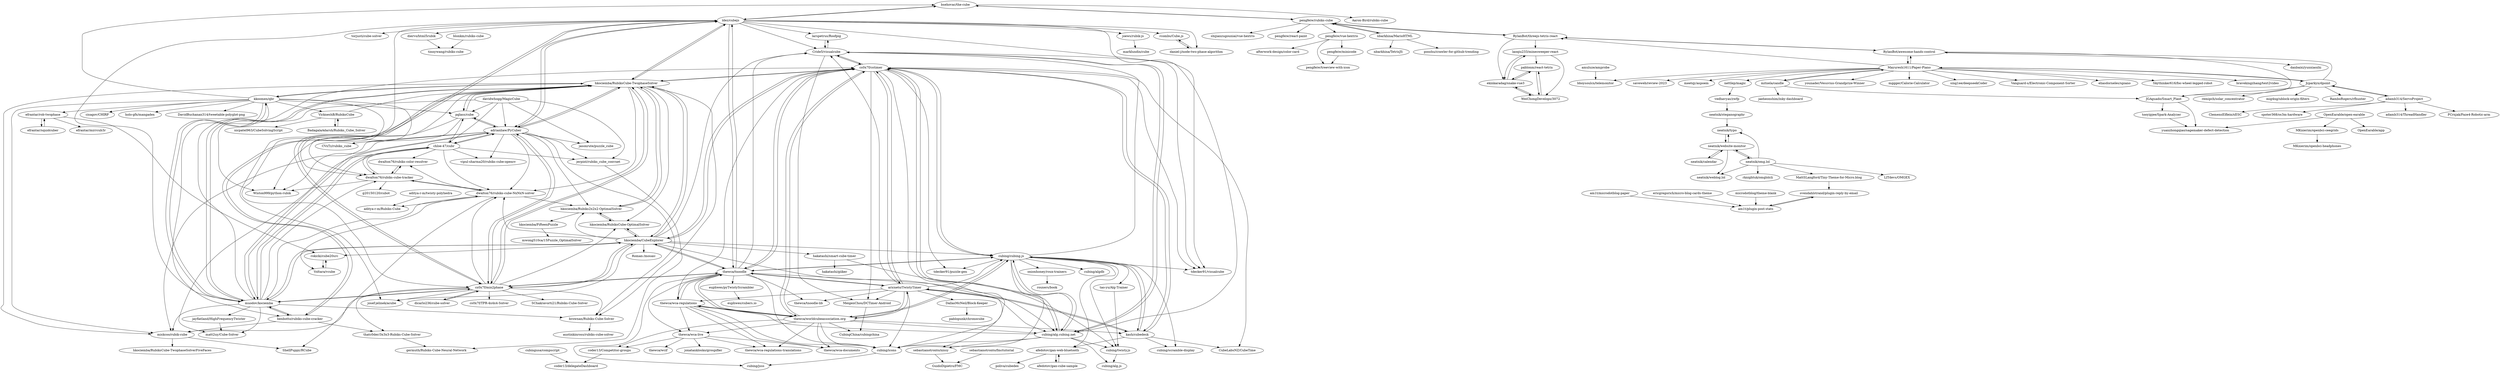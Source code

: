 digraph G {
"bsehovac/the-cube" -> "ldez/cubejs"
"bsehovac/the-cube" -> "pengfeiw/rubiks-cube"
"bsehovac/the-cube" -> "Aaron-Bird/rubiks-cube"
"thewca/wca-live" -> "jonatanklosko/groupifier"
"thewca/wca-live" -> "thewca/wca-documents"
"thewca/wca-live" -> "thewca/wca-regulations-translations"
"thewca/wca-live" -> "thewca/wcif"
"thewca/wca-live" -> "coder13/Competitor-groups"
"larspetrus/Roofpig" -> "Cride5/visualcube"
"adrianliaw/PyCuber" -> "chloe-47/cubr"
"adrianliaw/PyCuber" -> "pglass/cube"
"adrianliaw/PyCuber" -> "muodov/kociemba"
"adrianliaw/PyCuber" -> "CVxTz/rubiks_cube"
"adrianliaw/PyCuber" -> "brownan/Rubiks-Cube-Solver"
"adrianliaw/PyCuber" -> "hkociemba/RubiksCube-TwophaseSolver"
"adrianliaw/PyCuber" -> "jerpint/rubiks_cube_convnet"
"adrianliaw/PyCuber" -> "Wiston999/python-rubik"
"adrianliaw/PyCuber" -> "dwalton76/rubiks-cube-NxNxN-solver"
"adrianliaw/PyCuber" -> "cs0x7f/min2phase"
"adrianliaw/PyCuber" -> "miskcoo/rubik-cube"
"adrianliaw/PyCuber" -> "hkociemba/Rubiks2x2x2-OptimalSolver"
"adrianliaw/PyCuber" -> "ldez/cubejs"
"adrianliaw/PyCuber" -> "vipul-sharma20/rubiks-cube-opencv"
"adrianliaw/PyCuber" -> "jasonrute/puzzle_cube"
"microdotblog/theme-blank" -> "am1t/plugin-post-stats"
"hkociemba/CubeExplorer" -> "hkociemba/RubiksCube-TwophaseSolver"
"hkociemba/CubeExplorer" -> "hkociemba/Rubiks2x2x2-OptimalSolver"
"hkociemba/CubeExplorer" -> "hkociemba/RubiksCube-OptimalSolver"
"hkociemba/CubeExplorer" -> "cs0x7f/min2phase"
"hkociemba/CubeExplorer" -> "sebastianotronto/nissy"
"hkociemba/CubeExplorer" -> "thewca/tnoodle"
"hkociemba/CubeExplorer" -> "Cride5/visualcube"
"hkociemba/CubeExplorer" -> "cs0x7f/cstimer"
"hkociemba/CubeExplorer" -> "muodov/kociemba"
"hkociemba/CubeExplorer" -> "dwalton76/rubiks-cube-NxNxN-solver"
"hkociemba/CubeExplorer" -> "Roman-/mosaic"
"hkociemba/CubeExplorer" -> "rokicki/cube20src"
"hkociemba/CubeExplorer" -> "hakatashi/smart-cube-timer"
"hkociemba/CubeExplorer" -> "josef-jelinek/acube"
"hkociemba/CubeExplorer" -> "cubing/cubing.js"
"vedhavyas/zwfp" -> "neatnik/steganographr"
"cubing/cubing.js" -> "cs0x7f/cstimer"
"cubing/cubing.js" -> "kash/cubedesk"
"cubing/cubing.js" -> "cubing/alg.cubing.net"
"cubing/cubing.js" -> "tdecker91/visualcube"
"cubing/cubing.js" -> "cubing/scramble-display"
"cubing/cubing.js" -> "thewca/tnoodle"
"cubing/cubing.js" -> "thewca/worldcubeassociation.org"
"cubing/cubing.js" -> "cubing/twisty.js"
"cubing/cubing.js" -> "cubing/icons"
"cubing/cubing.js" -> "tdecker91/puzzle-gen"
"cubing/cubing.js" -> "Cride5/visualcube"
"cubing/cubing.js" -> "tao-yu/Alg-Trainer"
"cubing/cubing.js" -> "cubing/algdb"
"cubing/cubing.js" -> "afedotov/gan-web-bluetooth"
"cubing/cubing.js" -> "onionhoney/roux-trainers"
"Voltara/vcube" -> "rokicki/cube20src"
"dicarlo236/cube-solver" -> "cs0x7f/min2phase"
"ldez/cubejs" -> "Cride5/visualcube"
"ldez/cubejs" -> "hkociemba/RubiksCube-TwophaseSolver"
"ldez/cubejs" -> "joews/rubik-js"
"ldez/cubejs" -> "cs0x7f/min2phase"
"ldez/cubejs" -> "bsehovac/the-cube"
"ldez/cubejs" -> "daniel-j/node-two-phase-algorithm"
"ldez/cubejs" -> "adrianliaw/PyCuber"
"ldez/cubejs" -> "torjusti/cube-solver"
"ldez/cubejs" -> "tdecker91/visualcube"
"ldez/cubejs" -> "diervo/html5rubik"
"ldez/cubejs" -> "larspetrus/Roofpig"
"ldez/cubejs" -> "rcombs/Cube.js"
"ldez/cubejs" -> "thewca/tnoodle"
"ldez/cubejs" -> "josef-jelinek/acube"
"ldez/cubejs" -> "cubing/alg.cubing.net"
"joews/rubik-js" -> "marklundin/cube"
"jerpint/rubiks_cube_convnet" -> "germuth/Rubiks-Cube-Neural-Network"
"brownan/Rubiks-Cube-Solver" -> "austinkinross/rubiks-cube-solver"
"hakatashi/smart-cube-timer" -> "hakatashi/giiker"
"hakatashi/smart-cube-timer" -> "cubing/twisty.js"
"hkociemba/FifteenPuzzle" -> "mwong510ca/15Puzzle_OptimalSolver"
"tao-yu/Alg-Trainer" -> "cubing/twisty.js"
"efrantar/rob-twophase" -> "efrantar/squidcuber"
"efrantar/rob-twophase" -> "efrantar/mirrcub3r"
"efrantar/rob-twophase" -> "rokicki/cube20src"
"aditya-r-m/twisty-polyhedra" -> "aditya-r-m/Rubiks-Cube"
"VickneshB/RubiksCube" -> "BadagalaAdarsh/Rubiks_Cube_Solver"
"VickneshB/RubiksCube" -> "nicpatel963/CubeSolvingScript"
"VickneshB/RubiksCube" -> "hkociemba/RubiksCube-TwophaseSolver"
"neatnik/omg.lol" -> "neatnik/weblog.lol"
"neatnik/omg.lol" -> "LITdevs/OMGEX"
"neatnik/omg.lol" -> "neatnik/website-monitor"
"neatnik/omg.lol" -> "neatnik/typo"
"neatnik/omg.lol" -> "rknightuk/omglolcli"
"neatnik/omg.lol" -> "MattSLangford/Tiny-Theme-for-Micro.blog"
"pglass/cube" -> "adrianliaw/PyCuber"
"pglass/cube" -> "Wiston999/python-rubik"
"pglass/cube" -> "CVxTz/rubiks_cube"
"pglass/cube" -> "hkociemba/RubiksCube-TwophaseSolver"
"thewca/wca-regulations" -> "thewca/wca-documents"
"thewca/wca-regulations" -> "thewca/worldcubeassociation.org"
"thewca/wca-regulations" -> "thewca/tnoodle"
"thewca/wca-regulations" -> "thewca/wca-regulations-translations"
"thewca/wca-regulations" -> "thewca/wca-live"
"thewca/wca-regulations" -> "cubing/icons"
"cubing/twisty.js" -> "cubing/alg.js"
"rcombs/Cube.js" -> "daniel-j/node-two-phase-algorithm"
"neatnik/steganographr" -> "neatnik/typo"
"nbarkhina/MarioHTML" -> "poozhu/crawler-for-github-trending" ["e"=1]
"nbarkhina/MarioHTML" -> "nbarkhina/TetrisJS"
"nbarkhina/MarioHTML" -> "pengfeiw/rubiks-cube"
"sebastianotronto/nissy" -> "GuidoDipietro/FMC"
"efrantar/squidcuber" -> "efrantar/rob-twophase"
"sebastianotronto/fmctutorial" -> "GuidoDipietro/FMC"
"onionhoney/roux-trainers" -> "rouxers/book"
"thewca/worldcubeassociation.org" -> "thewca/tnoodle"
"thewca/worldcubeassociation.org" -> "thewca/wca-regulations"
"thewca/worldcubeassociation.org" -> "cs0x7f/cstimer"
"thewca/worldcubeassociation.org" -> "thewca/wca-live"
"thewca/worldcubeassociation.org" -> "cubing/cubing.js"
"thewca/worldcubeassociation.org" -> "cubing/icons"
"thewca/worldcubeassociation.org" -> "thewca/wca-regulations-translations"
"thewca/worldcubeassociation.org" -> "thewca/wca-documents"
"thewca/worldcubeassociation.org" -> "kash/cubedesk"
"thewca/worldcubeassociation.org" -> "cubing/alg.cubing.net"
"thewca/worldcubeassociation.org" -> "aricneto/TwistyTimer"
"thewca/worldcubeassociation.org" -> "CubingChina/cubingchina"
"thewca/worldcubeassociation.org" -> "coder13/Competitor-groups"
"neatnik/calendar" -> "neatnik/website-monitor"
"adamb314/ServoProject" -> "adamb314/ThreadHandler"
"adamb314/ServoProject" -> "PCrnjak/Faze4-Robotic-arm" ["e"=1]
"adamb314/ServoProject" -> "ClemensElflein/xESC" ["e"=1]
"adamb314/ServoProject" -> "Jcparkyn/dpoint"
"adamb314/ServoProject" -> "spoter368/os3m-hardware" ["e"=1]
"muodov/kociemba" -> "hkociemba/RubiksCube-TwophaseSolver"
"muodov/kociemba" -> "cs0x7f/min2phase"
"muodov/kociemba" -> "adrianliaw/PyCuber"
"muodov/kociemba" -> "chloe-47/cubr"
"muodov/kociemba" -> "miskcoo/rubik-cube"
"muodov/kociemba" -> "dwalton76/rubiks-cube-tracker"
"muodov/kociemba" -> "hkociemba/CubeExplorer"
"muodov/kociemba" -> "benbotto/rubiks-cube-cracker"
"muodov/kociemba" -> "kkoomen/qbr"
"muodov/kociemba" -> "dwalton76/rubiks-cube-NxNxN-solver"
"muodov/kociemba" -> "brownan/Rubiks-Cube-Solver"
"muodov/kociemba" -> "ldez/cubejs"
"muodov/kociemba" -> "cs0x7f/cstimer"
"muodov/kociemba" -> "jayflatland/HighFrequencyTwister"
"muodov/kociemba" -> "matt2uy/Cube-Solver"
"Cride5/visualcube" -> "tdecker91/visualcube"
"Cride5/visualcube" -> "larspetrus/Roofpig"
"Cride5/visualcube" -> "cubing/alg.cubing.net"
"Cride5/visualcube" -> "cs0x7f/cstimer"
"Cride5/visualcube" -> "MeigenChou/DCTimer-Android"
"blonkm/rubiks-cube" -> "tinnywang/rubiks-cube"
"kash/cubedesk" -> "cubing/cubing.js"
"kash/cubedesk" -> "cs0x7f/cstimer"
"kash/cubedesk" -> "aricneto/TwistyTimer"
"kash/cubedesk" -> "cubing/scramble-display"
"kash/cubedesk" -> "CubeLabsNZ/CubeTime"
"kash/cubedesk" -> "afedotov/gan-web-bluetooth"
"cubing/alg.cubing.net" -> "cubing/cubing.js"
"cubing/alg.cubing.net" -> "Cride5/visualcube"
"cubing/alg.cubing.net" -> "cubing/twisty.js"
"cubing/alg.cubing.net" -> "cubing/alg.js"
"cubing/alg.cubing.net" -> "cs0x7f/cstimer"
"cubing/alg.cubing.net" -> "sebastianotronto/nissy"
"cubing/alg.cubing.net" -> "cubing/icons"
"cubing/alg.cubing.net" -> "thewca/wca-regulations"
"MKnierim/openbci-ceegrids" -> "MKnierim/openbci-headphones"
"BadagalaAdarsh/Rubiks_Cube_Solver" -> "VickneshB/RubiksCube"
"cubing/icons" -> "cubing/jsss"
"pengfeiw/rubiks-cube" -> "bsehovac/the-cube"
"pengfeiw/rubiks-cube" -> "RylanBot/threejs-tetris-react"
"pengfeiw/rubiks-cube" -> "shijianzugouniai/vue-hextris"
"pengfeiw/rubiks-cube" -> "nbarkhina/MarioHTML"
"pengfeiw/rubiks-cube" -> "pengfeiw/react-paint" ["e"=1]
"pengfeiw/rubiks-cube" -> "pengfeiw/vue-hextris"
"OpenEarable/open-earable" -> "OpenEarable/app"
"OpenEarable/open-earable" -> "yuanzhongqiao/sagemaker-defect-detection"
"OpenEarable/open-earable" -> "MKnierim/openbci-ceegrids"
"MeigenChou/DCTimer-Android" -> "CubingChina/cubingchina"
"svendahlstrand/plugin-reply-by-email" -> "am1t/plugin-post-stats"
"am1t/plugin-post-stats" -> "svendahlstrand/plugin-reply-by-email"
"am1t/microdotblog-paper" -> "am1t/plugin-post-stats"
"JGAguado/Smart_Plant" -> "yuanzhongqiao/sagemaker-defect-detection"
"JGAguado/Smart_Plant" -> "tooyipjee/Spark-Analyzer"
"neatnik/typo" -> "neatnik/website-monitor"
"diervo/html5rubik" -> "tinnywang/rubiks-cube"
"cs0x7f/min2phase" -> "hkociemba/RubiksCube-TwophaseSolver"
"cs0x7f/min2phase" -> "hkociemba/CubeExplorer"
"cs0x7f/min2phase" -> "muodov/kociemba"
"cs0x7f/min2phase" -> "cs0x7f/TPR-4x4x4-Solver"
"cs0x7f/min2phase" -> "dicarlo236/cube-solver"
"cs0x7f/min2phase" -> "ldez/cubejs"
"cs0x7f/min2phase" -> "miskcoo/rubik-cube"
"cs0x7f/min2phase" -> "thewca/tnoodle"
"cs0x7f/min2phase" -> "brownan/Rubiks-Cube-Solver"
"cs0x7f/min2phase" -> "dwalton76/rubiks-cube-NxNxN-solver"
"cs0x7f/min2phase" -> "adrianliaw/PyCuber"
"cs0x7f/min2phase" -> "thatc0der/3x3x3-Rubiks-Cube-Solver"
"cs0x7f/min2phase" -> "josef-jelinek/acube"
"cs0x7f/min2phase" -> "hkociemba/RubiksCube-OptimalSolver"
"cs0x7f/min2phase" -> "SChakravorti21/Rubiks-Cube-Solver"
"benbotto/rubiks-cube-cracker" -> "miskcoo/rubik-cube"
"benbotto/rubiks-cube-cracker" -> "thatc0der/3x3x3-Rubiks-Cube-Solver"
"benbotto/rubiks-cube-cracker" -> "muodov/kociemba"
"benbotto/rubiks-cube-cracker" -> "hkociemba/RubiksCube-TwophaseSolver"
"hkociemba/RubiksCube-OptimalSolver" -> "hkociemba/Rubiks2x2x2-OptimalSolver"
"hkociemba/RubiksCube-OptimalSolver" -> "hkociemba/CubeExplorer"
"pengfeiw/minicode" -> "pengfeiw/treeview-with-icon"
"pengfeiw/vue-hextris" -> "pengfeiw/treeview-with-icon"
"pengfeiw/vue-hextris" -> "pengfeiw/minicode"
"pengfeiw/vue-hextris" -> "afterwork-design/color-card"
"coder13/Competitor-groups" -> "coder13/delegateDashboard"
"kkoomen/qbr" -> "hkociemba/RubiksCube-TwophaseSolver"
"kkoomen/qbr" -> "muodov/kociemba"
"kkoomen/qbr" -> "dwalton76/rubiks-cube-tracker"
"kkoomen/qbr" -> "VickneshB/RubiksCube"
"kkoomen/qbr" -> "cisagov/CHIRP" ["e"=1]
"kkoomen/qbr" -> "holo-gfx/mangadex" ["e"=1]
"kkoomen/qbr" -> "cs0x7f/min2phase"
"kkoomen/qbr" -> "benbotto/rubiks-cube-cracker"
"kkoomen/qbr" -> "miskcoo/rubik-cube"
"kkoomen/qbr" -> "bsehovac/the-cube"
"kkoomen/qbr" -> "efrantar/rob-twophase"
"kkoomen/qbr" -> "DavidBuchanan314/tweetable-polyglot-png" ["e"=1]
"kkoomen/qbr" -> "pglass/cube"
"neatnik/website-monitor" -> "neatnik/typo"
"neatnik/website-monitor" -> "neatnik/omg.lol"
"neatnik/website-monitor" -> "neatnik/weblog.lol"
"neatnik/website-monitor" -> "neatnik/calendar"
"cs0x7f/cstimer" -> "thewca/tnoodle"
"cs0x7f/cstimer" -> "cubing/cubing.js"
"cs0x7f/cstimer" -> "thewca/worldcubeassociation.org"
"cs0x7f/cstimer" -> "kash/cubedesk"
"cs0x7f/cstimer" -> "Cride5/visualcube"
"cs0x7f/cstimer" -> "cubing/alg.cubing.net"
"cs0x7f/cstimer" -> "aricneto/TwistyTimer"
"cs0x7f/cstimer" -> "MeigenChou/DCTimer-Android"
"cs0x7f/cstimer" -> "hkociemba/RubiksCube-TwophaseSolver"
"cs0x7f/cstimer" -> "hkociemba/CubeExplorer"
"cs0x7f/cstimer" -> "thewca/wca-regulations"
"cs0x7f/cstimer" -> "tdecker91/puzzle-gen"
"cs0x7f/cstimer" -> "tdecker91/visualcube"
"cs0x7f/cstimer" -> "CubeLabsNZ/CubeTime"
"cs0x7f/cstimer" -> "cubing/icons"
"ericgregorich/micro-blog-cards-theme" -> "am1t/plugin-post-stats"
"nettlep/magic" -> "vedhavyas/zwfp"
"aricneto/TwistyTimer" -> "thewca/tnoodle"
"aricneto/TwistyTimer" -> "kash/cubedesk"
"aricneto/TwistyTimer" -> "cs0x7f/cstimer"
"aricneto/TwistyTimer" -> "Cride5/visualcube"
"aricneto/TwistyTimer" -> "MeigenChou/DCTimer-Android"
"aricneto/TwistyTimer" -> "cubing/alg.cubing.net"
"aricneto/TwistyTimer" -> "thewca/wca-regulations"
"aricneto/TwistyTimer" -> "thewca/worldcubeassociation.org"
"aricneto/TwistyTimer" -> "cubing/cubing.js"
"aricneto/TwistyTimer" -> "cubing/icons"
"aricneto/TwistyTimer" -> "DallasMcNeil/Block-Keeper"
"aricneto/TwistyTimer" -> "thewca/tnoodle-lib"
"cubingusa/compscript" -> "coder13/delegateDashboard"
"davidwhogg/MagicCube" -> "jerpint/rubiks_cube_convnet"
"davidwhogg/MagicCube" -> "pglass/cube"
"davidwhogg/MagicCube" -> "jasonrute/puzzle_cube"
"davidwhogg/MagicCube" -> "adrianliaw/PyCuber"
"davidwhogg/MagicCube" -> "Wiston999/python-rubik"
"davidwhogg/MagicCube" -> "chloe-47/cubr"
"MattSLangford/Tiny-Theme-for-Micro.blog" -> "svendahlstrand/plugin-reply-by-email"
"Jcparkyn/dpoint" -> "adamb314/ServoProject"
"Jcparkyn/dpoint" -> "JGAguado/Smart_Plant"
"Jcparkyn/dpoint" -> "Mayuresh1611/Paper-Piano"
"Jcparkyn/dpoint" -> "remipch/solar_concentrator"
"Jcparkyn/dpoint" -> "RylanBot/awesome-hands-control"
"Jcparkyn/dpoint" -> "mig4ng/ublock-origin-filters"
"Jcparkyn/dpoint" -> "RamboRogers/rfhunter" ["e"=1]
"thewca/tnoodle" -> "thewca/worldcubeassociation.org"
"thewca/tnoodle" -> "thewca/wca-regulations"
"thewca/tnoodle" -> "cs0x7f/cstimer"
"thewca/tnoodle" -> "cubing/cubing.js"
"thewca/tnoodle" -> "aricneto/TwistyTimer"
"thewca/tnoodle" -> "thewca/tnoodle-lib"
"thewca/tnoodle" -> "thewca/wca-live"
"thewca/tnoodle" -> "hkociemba/CubeExplorer"
"thewca/tnoodle" -> "cs0x7f/min2phase"
"thewca/tnoodle" -> "Cride5/visualcube"
"thewca/tnoodle" -> "cubing/icons"
"thewca/tnoodle" -> "cubing/alg.cubing.net"
"thewca/tnoodle" -> "cubing/jsss"
"thewca/tnoodle" -> "euphwes/pyTwistyScrambler"
"thewca/tnoodle" -> "ldez/cubejs"
"pablonm/react-tetris" -> "ekinkaradag/snake-vue3"
"pablonm/react-tetris" -> "WeiChongDevelops/3072"
"WeiChongDevelops/3072" -> "ekinkaradag/snake-vue3"
"WeiChongDevelops/3072" -> "pablonm/react-tetris"
"tooyipjee/Spark-Analyzer" -> "yuanzhongqiao/sagemaker-defect-detection"
"afedotov/gan-web-bluetooth" -> "afedotov/gan-cube-sample"
"afedotov/gan-web-bluetooth" -> "poliva/cubedex"
"laoqiu233/minesweeper-react" -> "ekinkaradag/snake-vue3"
"laoqiu233/minesweeper-react" -> "WeiChongDevelops/3072"
"laoqiu233/minesweeper-react" -> "pablonm/react-tetris"
"ekinkaradag/snake-vue3" -> "WeiChongDevelops/3072"
"ekinkaradag/snake-vue3" -> "laoqiu233/minesweeper-react"
"ekinkaradag/snake-vue3" -> "pablonm/react-tetris"
"Mayuresh1611/Paper-Piano" -> "RylanBot/awesome-hands-control"
"Mayuresh1611/Paper-Piano" -> "younader/Vesuvius-Grandprize-Winner" ["e"=1]
"Mayuresh1611/Paper-Piano" -> "mggger/Calorie-Calculator"
"Mayuresh1611/Paper-Piano" -> "mitxela/candle"
"Mayuresh1611/Paper-Piano" -> "sing1ee/deepseekCoder" ["e"=1]
"Mayuresh1611/Paper-Piano" -> "Jcparkyn/dpoint"
"Mayuresh1611/Paper-Piano" -> "Vanguard-s/Electronic-Component-Sorter" ["e"=1]
"Mayuresh1611/Paper-Piano" -> "RylanBot/threejs-tetris-react"
"Mayuresh1611/Paper-Piano" -> "eliasdorneles/upiano" ["e"=1]
"Mayuresh1611/Paper-Piano" -> "Skythinker616/foc-wheel-legged-robot" ["e"=1]
"Mayuresh1611/Paper-Piano" -> "bravekingzhang/text2video" ["e"=1]
"Mayuresh1611/Paper-Piano" -> "bboysoulcn/telemonitor"
"Mayuresh1611/Paper-Piano" -> "saveweb/review-2023" ["e"=1]
"Mayuresh1611/Paper-Piano" -> "nettlep/magic"
"Mayuresh1611/Paper-Piano" -> "meetqy/aspoem" ["e"=1]
"jayflatland/HighFrequencyTwister" -> "matt2uy/Cube-Solver"
"amuluze/amprobe" -> "bboysoulcn/telemonitor"
"mitxela/candle" -> "Mayuresh1611/Paper-Piano"
"mitxela/candle" -> "jaeheonshim/inky-dashboard" ["e"=1]
"mitxela/candle" -> "JGAguado/Smart_Plant"
"RylanBot/threejs-tetris-react" -> "RylanBot/awesome-hands-control"
"RylanBot/threejs-tetris-react" -> "ekinkaradag/snake-vue3"
"RylanBot/threejs-tetris-react" -> "laoqiu233/minesweeper-react"
"RylanBot/threejs-tetris-react" -> "pengfeiw/rubiks-cube"
"RylanBot/awesome-hands-control" -> "RylanBot/threejs-tetris-react"
"RylanBot/awesome-hands-control" -> "Mayuresh1611/Paper-Piano"
"RylanBot/awesome-hands-control" -> "JGAguado/Smart_Plant"
"RylanBot/awesome-hands-control" -> "danbaixi/yunxiaozhi" ["e"=1]
"miskcoo/rubik-cube" -> "hkociemba/RubiksCube-TwophaseSolverFiveFaces"
"miskcoo/rubik-cube" -> "ShellPuppy/RCube"
"afedotov/gan-cube-sample" -> "afedotov/gan-web-bluetooth"
"dwalton76/rubiks-color-resolver" -> "dwalton76/rubiks-cube-tracker"
"rokicki/cube20src" -> "Voltara/vcube"
"hkociemba/RubiksCube-TwophaseSolver" -> "muodov/kociemba"
"hkociemba/RubiksCube-TwophaseSolver" -> "hkociemba/CubeExplorer"
"hkociemba/RubiksCube-TwophaseSolver" -> "hkociemba/Rubiks2x2x2-OptimalSolver"
"hkociemba/RubiksCube-TwophaseSolver" -> "cs0x7f/min2phase"
"hkociemba/RubiksCube-TwophaseSolver" -> "hkociemba/RubiksCube-OptimalSolver"
"hkociemba/RubiksCube-TwophaseSolver" -> "adrianliaw/PyCuber"
"hkociemba/RubiksCube-TwophaseSolver" -> "ldez/cubejs"
"hkociemba/RubiksCube-TwophaseSolver" -> "dwalton76/rubiks-cube-NxNxN-solver"
"hkociemba/RubiksCube-TwophaseSolver" -> "pglass/cube"
"hkociemba/RubiksCube-TwophaseSolver" -> "kkoomen/qbr"
"hkociemba/RubiksCube-TwophaseSolver" -> "cs0x7f/cstimer"
"hkociemba/RubiksCube-TwophaseSolver" -> "dwalton76/rubiks-cube-tracker"
"hkociemba/RubiksCube-TwophaseSolver" -> "brownan/Rubiks-Cube-Solver"
"hkociemba/RubiksCube-TwophaseSolver" -> "benbotto/rubiks-cube-cracker"
"hkociemba/RubiksCube-TwophaseSolver" -> "miskcoo/rubik-cube"
"dwalton76/rubiks-cube-tracker" -> "dwalton76/rubiks-color-resolver"
"dwalton76/rubiks-cube-tracker" -> "dwalton76/rubiks-cube-NxNxN-solver"
"dwalton76/rubiks-cube-tracker" -> "g20150120/cubot"
"dwalton76/rubiks-cube-tracker" -> "Wiston999/python-rubik"
"dwalton76/rubiks-cube-tracker" -> "chloe-47/cubr"
"DallasMcNeil/Block-Keeper" -> "pablopunk/chronocube"
"daniel-j/node-two-phase-algorithm" -> "rcombs/Cube.js"
"euphwes/pyTwistyScrambler" -> "euphwes/cubers.io"
"dwalton76/rubiks-cube-NxNxN-solver" -> "dwalton76/rubiks-color-resolver"
"dwalton76/rubiks-cube-NxNxN-solver" -> "dwalton76/rubiks-cube-tracker"
"dwalton76/rubiks-cube-NxNxN-solver" -> "ShellPuppy/RCube"
"dwalton76/rubiks-cube-NxNxN-solver" -> "aditya-r-m/Rubiks-Cube"
"dwalton76/rubiks-cube-NxNxN-solver" -> "hkociemba/Rubiks2x2x2-OptimalSolver"
"dwalton76/rubiks-cube-NxNxN-solver" -> "Voltara/vcube"
"chloe-47/cubr" -> "adrianliaw/PyCuber"
"chloe-47/cubr" -> "dwalton76/rubiks-cube-tracker"
"chloe-47/cubr" -> "muodov/kociemba"
"chloe-47/cubr" -> "matt2uy/Cube-Solver"
"chloe-47/cubr" -> "dwalton76/rubiks-color-resolver"
"chloe-47/cubr" -> "jerpint/rubiks_cube_convnet"
"chloe-47/cubr" -> "pglass/cube"
"chloe-47/cubr" -> "vipul-sharma20/rubiks-cube-opencv"
"chloe-47/cubr" -> "dwalton76/rubiks-cube-NxNxN-solver"
"thatc0der/3x3x3-Rubiks-Cube-Solver" -> "germuth/Rubiks-Cube-Neural-Network"
"hkociemba/Rubiks2x2x2-OptimalSolver" -> "hkociemba/RubiksCube-OptimalSolver"
"hkociemba/Rubiks2x2x2-OptimalSolver" -> "hkociemba/FifteenPuzzle"
"hkociemba/Rubiks2x2x2-OptimalSolver" -> "hkociemba/RubiksCube-TwophaseSolver"
"bsehovac/the-cube" ["l"="41.348,6.014"]
"ldez/cubejs" ["l"="41.249,6.032"]
"pengfeiw/rubiks-cube" ["l"="41.463,6.015"]
"Aaron-Bird/rubiks-cube" ["l"="41.385,6.015"]
"thewca/wca-live" ["l"="41.118,6.065"]
"jonatanklosko/groupifier" ["l"="41.09,6.055"]
"thewca/wca-documents" ["l"="41.124,6.082"]
"thewca/wca-regulations-translations" ["l"="41.13,6.07"]
"thewca/wcif" ["l"="41.089,6.069"]
"coder13/Competitor-groups" ["l"="41.104,6.084"]
"larspetrus/Roofpig" ["l"="41.25,6.072"]
"Cride5/visualcube" ["l"="41.213,6.072"]
"adrianliaw/PyCuber" ["l"="41.201,5.962"]
"chloe-47/cubr" ["l"="41.204,5.932"]
"pglass/cube" ["l"="41.185,5.953"]
"muodov/kociemba" ["l"="41.225,5.976"]
"CVxTz/rubiks_cube" ["l"="41.161,5.949"]
"brownan/Rubiks-Cube-Solver" ["l"="41.216,5.956"]
"hkociemba/RubiksCube-TwophaseSolver" ["l"="41.209,5.993"]
"jerpint/rubiks_cube_convnet" ["l"="41.196,5.898"]
"Wiston999/python-rubik" ["l"="41.181,5.934"]
"dwalton76/rubiks-cube-NxNxN-solver" ["l"="41.23,5.956"]
"cs0x7f/min2phase" ["l"="41.232,6.001"]
"miskcoo/rubik-cube" ["l"="41.245,5.953"]
"hkociemba/Rubiks2x2x2-OptimalSolver" ["l"="41.182,5.986"]
"vipul-sharma20/rubiks-cube-opencv" ["l"="41.189,5.919"]
"jasonrute/puzzle_cube" ["l"="41.145,5.922"]
"microdotblog/theme-blank" ["l"="41.995,6.338"]
"am1t/plugin-post-stats" ["l"="41.993,6.317"]
"hkociemba/CubeExplorer" ["l"="41.211,6.028"]
"hkociemba/RubiksCube-OptimalSolver" ["l"="41.191,6.01"]
"sebastianotronto/nissy" ["l"="41.165,6.035"]
"thewca/tnoodle" ["l"="41.179,6.055"]
"cs0x7f/cstimer" ["l"="41.194,6.067"]
"Roman-/mosaic" ["l"="41.23,6.051"]
"rokicki/cube20src" ["l"="41.279,5.977"]
"hakatashi/smart-cube-timer" ["l"="41.25,6.1"]
"josef-jelinek/acube" ["l"="41.232,6.027"]
"cubing/cubing.js" ["l"="41.194,6.103"]
"vedhavyas/zwfp" ["l"="41.779,6.165"]
"neatnik/steganographr" ["l"="41.827,6.207"]
"kash/cubedesk" ["l"="41.179,6.117"]
"cubing/alg.cubing.net" ["l"="41.198,6.083"]
"tdecker91/visualcube" ["l"="41.229,6.077"]
"cubing/scramble-display" ["l"="41.201,6.134"]
"thewca/worldcubeassociation.org" ["l"="41.152,6.084"]
"cubing/twisty.js" ["l"="41.223,6.12"]
"cubing/icons" ["l"="41.17,6.073"]
"tdecker91/puzzle-gen" ["l"="41.215,6.101"]
"tao-yu/Alg-Trainer" ["l"="41.221,6.141"]
"cubing/algdb" ["l"="41.162,6.137"]
"afedotov/gan-web-bluetooth" ["l"="41.196,6.158"]
"onionhoney/roux-trainers" ["l"="41.171,6.162"]
"Voltara/vcube" ["l"="41.279,5.957"]
"dicarlo236/cube-solver" ["l"="41.286,6.001"]
"joews/rubik-js" ["l"="41.293,6.084"]
"daniel-j/node-two-phase-algorithm" ["l"="41.273,6.056"]
"torjusti/cube-solver" ["l"="41.287,6.039"]
"diervo/html5rubik" ["l"="41.31,6.06"]
"rcombs/Cube.js" ["l"="41.273,6.042"]
"marklundin/cube" ["l"="41.317,6.111"]
"germuth/Rubiks-Cube-Neural-Network" ["l"="41.232,5.895"]
"austinkinross/rubiks-cube-solver" ["l"="41.242,5.925"]
"hakatashi/giiker" ["l"="41.272,6.131"]
"hkociemba/FifteenPuzzle" ["l"="41.128,5.95"]
"mwong510ca/15Puzzle_OptimalSolver" ["l"="41.099,5.931"]
"efrantar/rob-twophase" ["l"="41.308,5.934"]
"efrantar/squidcuber" ["l"="41.325,5.905"]
"efrantar/mirrcub3r" ["l"="41.335,5.922"]
"aditya-r-m/twisty-polyhedra" ["l"="41.334,5.948"]
"aditya-r-m/Rubiks-Cube" ["l"="41.291,5.949"]
"VickneshB/RubiksCube" ["l"="41.15,5.976"]
"BadagalaAdarsh/Rubiks_Cube_Solver" ["l"="41.106,5.969"]
"nicpatel963/CubeSolvingScript" ["l"="41.123,5.984"]
"neatnik/omg.lol" ["l"="41.912,6.266"]
"neatnik/weblog.lol" ["l"="41.907,6.292"]
"LITdevs/OMGEX" ["l"="41.929,6.241"]
"neatnik/website-monitor" ["l"="41.883,6.277"]
"neatnik/typo" ["l"="41.87,6.248"]
"rknightuk/omglolcli" ["l"="41.939,6.263"]
"MattSLangford/Tiny-Theme-for-Micro.blog" ["l"="41.948,6.289"]
"thewca/wca-regulations" ["l"="41.151,6.065"]
"cubing/alg.js" ["l"="41.23,6.107"]
"nbarkhina/MarioHTML" ["l"="41.48,6.049"]
"poozhu/crawler-for-github-trending" ["l"="-43.922,11.153"]
"nbarkhina/TetrisJS" ["l"="41.491,6.077"]
"GuidoDipietro/FMC" ["l"="41.121,6.025"]
"sebastianotronto/fmctutorial" ["l"="41.09,6.02"]
"rouxers/book" ["l"="41.162,6.187"]
"aricneto/TwistyTimer" ["l"="41.172,6.093"]
"CubingChina/cubingchina" ["l"="41.135,6.118"]
"neatnik/calendar" ["l"="41.868,6.307"]
"adamb314/ServoProject" ["l"="41.748,5.983"]
"adamb314/ThreadHandler" ["l"="41.776,5.966"]
"PCrnjak/Faze4-Robotic-arm" ["l"="-20.08,-43.697"]
"ClemensElflein/xESC" ["l"="-21.03,-43.679"]
"Jcparkyn/dpoint" ["l"="41.711,6.01"]
"spoter368/os3m-hardware" ["l"="59.979,0.482"]
"dwalton76/rubiks-cube-tracker" ["l"="41.222,5.935"]
"benbotto/rubiks-cube-cracker" ["l"="41.249,5.987"]
"kkoomen/qbr" ["l"="41.256,5.97"]
"jayflatland/HighFrequencyTwister" ["l"="41.255,5.897"]
"matt2uy/Cube-Solver" ["l"="41.232,5.912"]
"MeigenChou/DCTimer-Android" ["l"="41.164,6.107"]
"blonkm/rubiks-cube" ["l"="41.364,6.1"]
"tinnywang/rubiks-cube" ["l"="41.341,6.082"]
"CubeLabsNZ/CubeTime" ["l"="41.181,6.138"]
"MKnierim/openbci-ceegrids" ["l"="41.772,5.845"]
"MKnierim/openbci-headphones" ["l"="41.785,5.825"]
"cubing/jsss" ["l"="41.145,6.045"]
"RylanBot/threejs-tetris-react" ["l"="41.566,6.012"]
"shijianzugouniai/vue-hextris" ["l"="41.45,5.996"]
"pengfeiw/react-paint" ["l"="-43.722,11.957"]
"pengfeiw/vue-hextris" ["l"="41.476,5.983"]
"OpenEarable/open-earable" ["l"="41.756,5.876"]
"OpenEarable/app" ["l"="41.782,5.873"]
"yuanzhongqiao/sagemaker-defect-detection" ["l"="41.725,5.917"]
"svendahlstrand/plugin-reply-by-email" ["l"="41.975,6.304"]
"am1t/microdotblog-paper" ["l"="42.013,6.325"]
"JGAguado/Smart_Plant" ["l"="41.691,5.962"]
"tooyipjee/Spark-Analyzer" ["l"="41.707,5.926"]
"cs0x7f/TPR-4x4x4-Solver" ["l"="41.263,6.007"]
"thatc0der/3x3x3-Rubiks-Cube-Solver" ["l"="41.259,5.942"]
"SChakravorti21/Rubiks-Cube-Solver" ["l"="41.27,6.02"]
"pengfeiw/minicode" ["l"="41.484,5.963"]
"pengfeiw/treeview-with-icon" ["l"="41.493,5.976"]
"afterwork-design/color-card" ["l"="41.467,5.963"]
"coder13/delegateDashboard" ["l"="41.07,6.091"]
"cisagov/CHIRP" ["l"="-42.342,-33.16"]
"holo-gfx/mangadex" ["l"="-47.427,-25.196"]
"DavidBuchanan314/tweetable-polyglot-png" ["l"="40.57,-22.693"]
"ericgregorich/micro-blog-cards-theme" ["l"="42.009,6.306"]
"nettlep/magic" ["l"="41.722,6.11"]
"DallasMcNeil/Block-Keeper" ["l"="41.128,6.146"]
"thewca/tnoodle-lib" ["l"="41.143,6.1"]
"cubingusa/compscript" ["l"="41.046,6.098"]
"davidwhogg/MagicCube" ["l"="41.168,5.91"]
"Mayuresh1611/Paper-Piano" ["l"="41.661,6.025"]
"remipch/solar_concentrator" ["l"="41.772,6.017"]
"RylanBot/awesome-hands-control" ["l"="41.633,6.005"]
"mig4ng/ublock-origin-filters" ["l"="41.745,6.051"]
"RamboRogers/rfhunter" ["l"="40.426,5.845"]
"euphwes/pyTwistyScrambler" ["l"="41.118,6.096"]
"pablonm/react-tetris" ["l"="41.547,5.97"]
"ekinkaradag/snake-vue3" ["l"="41.552,5.986"]
"WeiChongDevelops/3072" ["l"="41.561,5.966"]
"afedotov/gan-cube-sample" ["l"="41.206,6.177"]
"poliva/cubedex" ["l"="41.194,6.189"]
"laoqiu233/minesweeper-react" ["l"="41.568,5.983"]
"younader/Vesuvius-Grandprize-Winner" ["l"="12.996,-9.677"]
"mggger/Calorie-Calculator" ["l"="41.649,6.067"]
"mitxela/candle" ["l"="41.67,5.991"]
"sing1ee/deepseekCoder" ["l"="46.302,-0.875"]
"Vanguard-s/Electronic-Component-Sorter" ["l"="46.253,-0.972"]
"eliasdorneles/upiano" ["l"="43.7,19.229"]
"Skythinker616/foc-wheel-legged-robot" ["l"="61.197,16.582"]
"bravekingzhang/text2video" ["l"="45.77,-1.838"]
"bboysoulcn/telemonitor" ["l"="41.64,5.957"]
"saveweb/review-2023" ["l"="46.379,-1.04"]
"meetqy/aspoem" ["l"="-3.303,-36.208"]
"amuluze/amprobe" ["l"="41.633,5.908"]
"jaeheonshim/inky-dashboard" ["l"="-17.029,-42.886"]
"danbaixi/yunxiaozhi" ["l"="-2.796,-34.952"]
"hkociemba/RubiksCube-TwophaseSolverFiveFaces" ["l"="41.276,5.934"]
"ShellPuppy/RCube" ["l"="41.262,5.922"]
"dwalton76/rubiks-color-resolver" ["l"="41.218,5.917"]
"g20150120/cubot" ["l"="41.216,5.883"]
"pablopunk/chronocube" ["l"="41.103,6.176"]
"euphwes/cubers.io" ["l"="41.087,6.113"]
}
